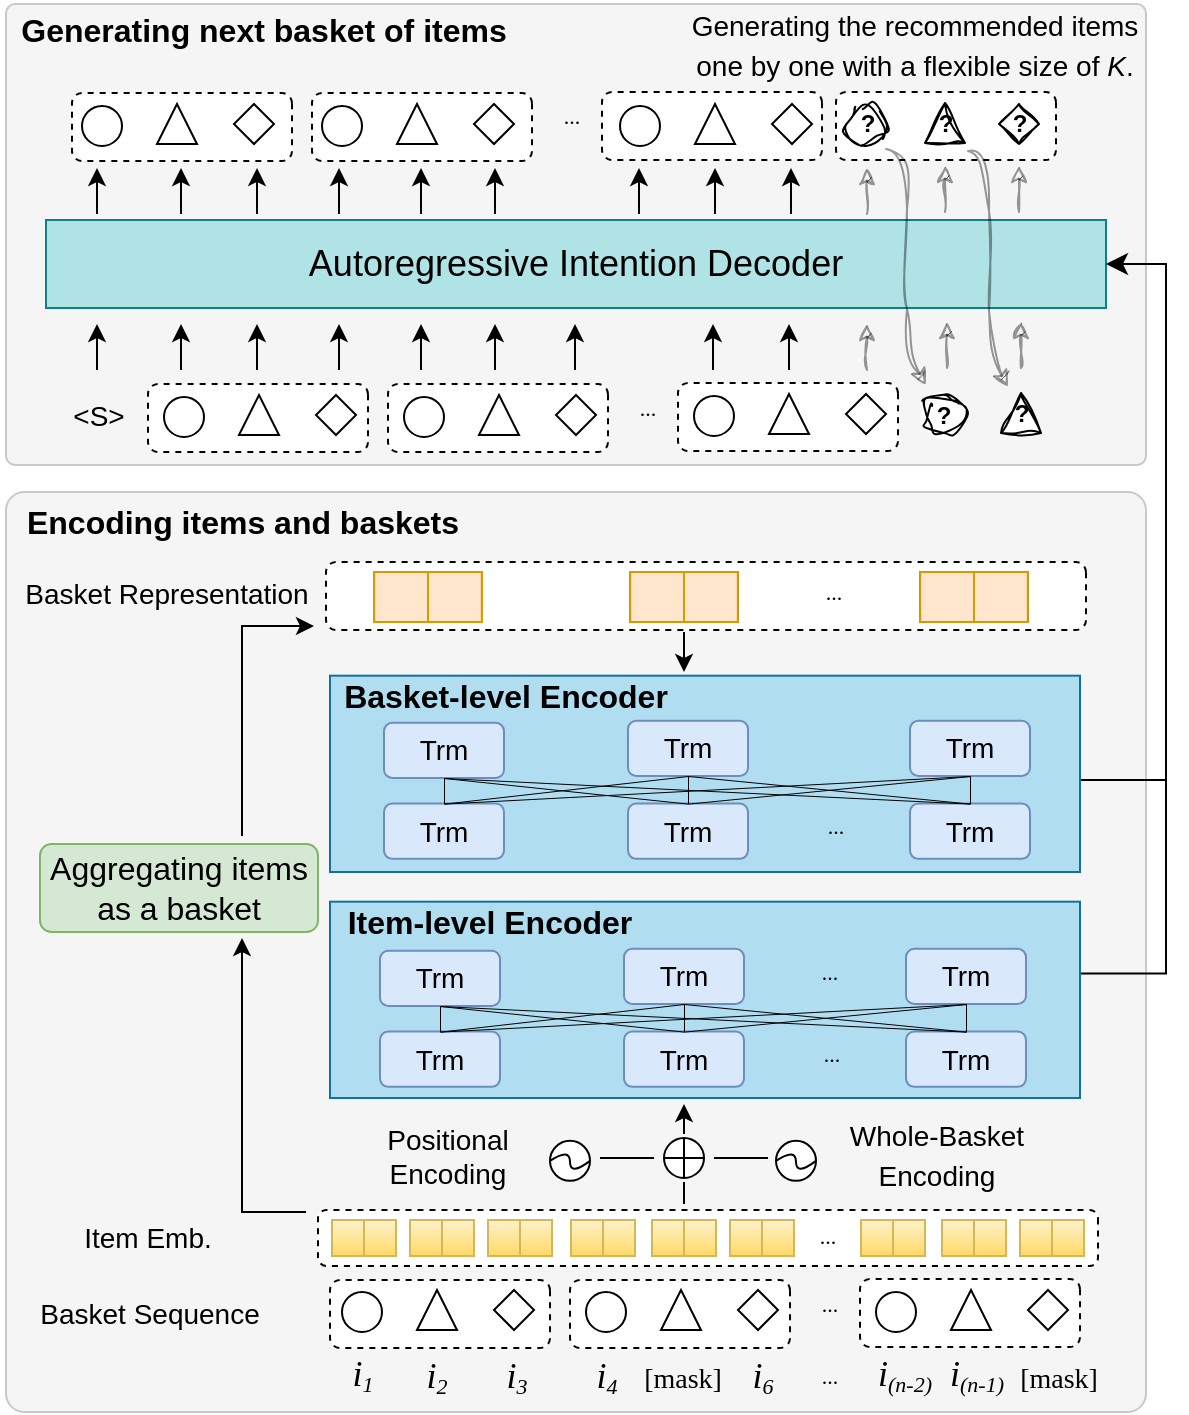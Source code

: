 <mxfile version="20.8.20" type="github">
  <diagram name="第 1 页" id="VrmpzFLzlZWFYZ5VRnFq">
    <mxGraphModel dx="1050" dy="493" grid="1" gridSize="10" guides="1" tooltips="1" connect="1" arrows="1" fold="1" page="1" pageScale="1" pageWidth="600" pageHeight="710" math="0" shadow="0">
      <root>
        <mxCell id="0" />
        <mxCell id="1" parent="0" />
        <mxCell id="yUtGvciRr7npvoToLHe6-17" value="" style="rounded=1;whiteSpace=wrap;html=1;fontFamily=Comic Sans MS;fontSize=12;arcSize=2;fillColor=#f5f5f5;strokeColor=#C9C9C9;fontColor=#333333;" vertex="1" parent="1">
          <mxGeometry x="10" y="5" width="570" height="230.5" as="geometry" />
        </mxCell>
        <mxCell id="IBrZbxC6G9MoHd_QeGUf-2" value="" style="rounded=1;whiteSpace=wrap;html=1;fontFamily=Comic Sans MS;fontSize=12;arcSize=2;fillColor=#f5f5f5;strokeColor=#C9C9C9;fontColor=#333333;" parent="1" vertex="1">
          <mxGeometry x="10" y="249" width="570" height="460" as="geometry" />
        </mxCell>
        <mxCell id="IBrZbxC6G9MoHd_QeGUf-232" value="" style="rounded=1;whiteSpace=wrap;html=1;dashed=1;direction=south;container=0;" parent="1" vertex="1">
          <mxGeometry x="166" y="608" width="390" height="28" as="geometry" />
        </mxCell>
        <mxCell id="IBrZbxC6G9MoHd_QeGUf-3" value="" style="rounded=1;whiteSpace=wrap;html=1;dashed=1;direction=south;container=0;" parent="1" vertex="1">
          <mxGeometry x="425" y="49" width="110" height="34" as="geometry" />
        </mxCell>
        <mxCell id="IBrZbxC6G9MoHd_QeGUf-4" value="&lt;font style=&quot;font-size: 16px;&quot;&gt;Aggregating items &lt;br&gt;as a basket&lt;/font&gt;" style="rounded=1;whiteSpace=wrap;html=1;fontSize=14;fillColor=#d5e8d4;strokeColor=#82b366;arcSize=13;" parent="1" vertex="1">
          <mxGeometry x="27" y="425" width="139" height="44" as="geometry" />
        </mxCell>
        <mxCell id="IBrZbxC6G9MoHd_QeGUf-9" value="" style="rounded=1;whiteSpace=wrap;html=1;dashed=1;direction=south;container=0;" parent="1" vertex="1">
          <mxGeometry x="172" y="643" width="110" height="34" as="geometry" />
        </mxCell>
        <mxCell id="IBrZbxC6G9MoHd_QeGUf-13" value="&lt;p style=&quot;line-height: 0%;&quot;&gt;&lt;font face=&quot;Comic Sans MS&quot;&gt;&lt;span style=&quot;font-size: 11px;&quot;&gt;...&lt;/span&gt;&lt;/font&gt;&lt;/p&gt;" style="text;strokeColor=none;align=center;fillColor=none;html=1;verticalAlign=middle;whiteSpace=wrap;rounded=0;dashed=1;" parent="1" vertex="1">
          <mxGeometry x="407" y="638.5" width="30" height="30" as="geometry" />
        </mxCell>
        <mxCell id="IBrZbxC6G9MoHd_QeGUf-31" value="" style="group;fillColor=#d5e8d4;strokeColor=#82b366;" parent="1" vertex="1" connectable="0">
          <mxGeometry x="212" y="613" width="32" height="18" as="geometry" />
        </mxCell>
        <mxCell id="IBrZbxC6G9MoHd_QeGUf-32" value="" style="rounded=0;whiteSpace=wrap;html=1;fontFamily=Comic Sans MS;fontSize=11;fillColor=#fff2cc;strokeColor=#d6b656;gradientColor=#ffd966;" parent="IBrZbxC6G9MoHd_QeGUf-31" vertex="1">
          <mxGeometry width="32" height="18" as="geometry" />
        </mxCell>
        <mxCell id="IBrZbxC6G9MoHd_QeGUf-33" value="" style="endArrow=none;html=1;rounded=0;fontFamily=Comic Sans MS;fontSize=11;entryX=0.5;entryY=0;entryDx=0;entryDy=0;exitX=0.5;exitY=1;exitDx=0;exitDy=0;fillColor=#fff2cc;strokeColor=#d6b656;gradientColor=#ffd966;" parent="IBrZbxC6G9MoHd_QeGUf-31" source="IBrZbxC6G9MoHd_QeGUf-32" target="IBrZbxC6G9MoHd_QeGUf-32" edge="1">
          <mxGeometry width="50" height="50" relative="1" as="geometry">
            <mxPoint x="-40" y="81" as="sourcePoint" />
            <mxPoint y="36" as="targetPoint" />
          </mxGeometry>
        </mxCell>
        <mxCell id="IBrZbxC6G9MoHd_QeGUf-34" value="" style="group;fillColor=#d5e8d4;strokeColor=#82b366;" parent="1" vertex="1" connectable="0">
          <mxGeometry x="251" y="613" width="32" height="18" as="geometry" />
        </mxCell>
        <mxCell id="IBrZbxC6G9MoHd_QeGUf-35" value="" style="rounded=0;whiteSpace=wrap;html=1;fontFamily=Comic Sans MS;fontSize=11;fillColor=#fff2cc;strokeColor=#d6b656;gradientColor=#ffd966;" parent="IBrZbxC6G9MoHd_QeGUf-34" vertex="1">
          <mxGeometry width="32" height="18" as="geometry" />
        </mxCell>
        <mxCell id="IBrZbxC6G9MoHd_QeGUf-36" value="" style="endArrow=none;html=1;rounded=0;fontFamily=Comic Sans MS;fontSize=11;entryX=0.5;entryY=0;entryDx=0;entryDy=0;exitX=0.5;exitY=1;exitDx=0;exitDy=0;fillColor=#fff2cc;strokeColor=#d6b656;gradientColor=#ffd966;" parent="IBrZbxC6G9MoHd_QeGUf-34" source="IBrZbxC6G9MoHd_QeGUf-35" target="IBrZbxC6G9MoHd_QeGUf-35" edge="1">
          <mxGeometry width="50" height="50" relative="1" as="geometry">
            <mxPoint x="-40" y="81" as="sourcePoint" />
            <mxPoint y="36" as="targetPoint" />
          </mxGeometry>
        </mxCell>
        <mxCell id="IBrZbxC6G9MoHd_QeGUf-40" value="" style="group;fillColor=#d5e8d4;strokeColor=#82b366;" parent="1" vertex="1" connectable="0">
          <mxGeometry x="292.5" y="613" width="32" height="18" as="geometry" />
        </mxCell>
        <mxCell id="IBrZbxC6G9MoHd_QeGUf-41" value="" style="rounded=0;whiteSpace=wrap;html=1;fontFamily=Comic Sans MS;fontSize=11;fillColor=#fff2cc;strokeColor=#d6b656;gradientColor=#ffd966;" parent="IBrZbxC6G9MoHd_QeGUf-40" vertex="1">
          <mxGeometry width="32" height="18" as="geometry" />
        </mxCell>
        <mxCell id="IBrZbxC6G9MoHd_QeGUf-42" value="" style="endArrow=none;html=1;rounded=0;fontFamily=Comic Sans MS;fontSize=11;entryX=0.5;entryY=0;entryDx=0;entryDy=0;exitX=0.5;exitY=1;exitDx=0;exitDy=0;fillColor=#fff2cc;strokeColor=#d6b656;gradientColor=#ffd966;" parent="IBrZbxC6G9MoHd_QeGUf-40" source="IBrZbxC6G9MoHd_QeGUf-41" target="IBrZbxC6G9MoHd_QeGUf-41" edge="1">
          <mxGeometry width="50" height="50" relative="1" as="geometry">
            <mxPoint x="-40" y="81" as="sourcePoint" />
            <mxPoint y="36" as="targetPoint" />
          </mxGeometry>
        </mxCell>
        <mxCell id="IBrZbxC6G9MoHd_QeGUf-43" value="" style="group;fillColor=#d5e8d4;strokeColor=#82b366;" parent="1" vertex="1" connectable="0">
          <mxGeometry x="333" y="613" width="32" height="18" as="geometry" />
        </mxCell>
        <mxCell id="IBrZbxC6G9MoHd_QeGUf-44" value="" style="rounded=0;whiteSpace=wrap;html=1;fontFamily=Comic Sans MS;fontSize=11;fillColor=#fff2cc;strokeColor=#d6b656;gradientColor=#ffd966;" parent="IBrZbxC6G9MoHd_QeGUf-43" vertex="1">
          <mxGeometry width="32" height="18" as="geometry" />
        </mxCell>
        <mxCell id="IBrZbxC6G9MoHd_QeGUf-45" value="" style="endArrow=none;html=1;rounded=0;fontFamily=Comic Sans MS;fontSize=11;entryX=0.5;entryY=0;entryDx=0;entryDy=0;exitX=0.5;exitY=1;exitDx=0;exitDy=0;fillColor=#fff2cc;strokeColor=#d6b656;gradientColor=#ffd966;" parent="IBrZbxC6G9MoHd_QeGUf-43" source="IBrZbxC6G9MoHd_QeGUf-44" target="IBrZbxC6G9MoHd_QeGUf-44" edge="1">
          <mxGeometry width="50" height="50" relative="1" as="geometry">
            <mxPoint x="-40" y="81" as="sourcePoint" />
            <mxPoint y="36" as="targetPoint" />
          </mxGeometry>
        </mxCell>
        <mxCell id="IBrZbxC6G9MoHd_QeGUf-46" value="" style="group;fillColor=#d5e8d4;strokeColor=#82b366;" parent="1" vertex="1" connectable="0">
          <mxGeometry x="372" y="613" width="32" height="18" as="geometry" />
        </mxCell>
        <mxCell id="IBrZbxC6G9MoHd_QeGUf-47" value="" style="rounded=0;whiteSpace=wrap;html=1;fontFamily=Comic Sans MS;fontSize=11;fillColor=#fff2cc;strokeColor=#d6b656;gradientColor=#ffd966;" parent="IBrZbxC6G9MoHd_QeGUf-46" vertex="1">
          <mxGeometry width="32" height="18" as="geometry" />
        </mxCell>
        <mxCell id="IBrZbxC6G9MoHd_QeGUf-48" value="" style="endArrow=none;html=1;rounded=0;fontFamily=Comic Sans MS;fontSize=11;entryX=0.5;entryY=0;entryDx=0;entryDy=0;exitX=0.5;exitY=1;exitDx=0;exitDy=0;fillColor=#fff2cc;strokeColor=#d6b656;gradientColor=#ffd966;" parent="IBrZbxC6G9MoHd_QeGUf-46" source="IBrZbxC6G9MoHd_QeGUf-47" target="IBrZbxC6G9MoHd_QeGUf-47" edge="1">
          <mxGeometry width="50" height="50" relative="1" as="geometry">
            <mxPoint x="-40" y="81" as="sourcePoint" />
            <mxPoint y="36" as="targetPoint" />
          </mxGeometry>
        </mxCell>
        <mxCell id="IBrZbxC6G9MoHd_QeGUf-49" value="&lt;p style=&quot;line-height: 0%;&quot;&gt;&lt;font face=&quot;Comic Sans MS&quot;&gt;&lt;span style=&quot;font-size: 11px;&quot;&gt;...&lt;/span&gt;&lt;/font&gt;&lt;/p&gt;" style="text;strokeColor=none;align=center;fillColor=none;html=1;verticalAlign=middle;whiteSpace=wrap;rounded=0;dashed=1;" parent="1" vertex="1">
          <mxGeometry x="406" y="605" width="30" height="30" as="geometry" />
        </mxCell>
        <mxCell id="IBrZbxC6G9MoHd_QeGUf-53" value="" style="group;fillColor=#d5e8d4;strokeColor=#82b366;" parent="1" vertex="1" connectable="0">
          <mxGeometry x="437.5" y="613" width="32" height="18" as="geometry" />
        </mxCell>
        <mxCell id="IBrZbxC6G9MoHd_QeGUf-54" value="" style="rounded=0;whiteSpace=wrap;html=1;fontFamily=Comic Sans MS;fontSize=11;fillColor=#fff2cc;strokeColor=#d6b656;gradientColor=#ffd966;" parent="IBrZbxC6G9MoHd_QeGUf-53" vertex="1">
          <mxGeometry width="32" height="18" as="geometry" />
        </mxCell>
        <mxCell id="IBrZbxC6G9MoHd_QeGUf-55" value="" style="endArrow=none;html=1;rounded=0;fontFamily=Comic Sans MS;fontSize=11;entryX=0.5;entryY=0;entryDx=0;entryDy=0;exitX=0.5;exitY=1;exitDx=0;exitDy=0;fillColor=#fff2cc;strokeColor=#d6b656;gradientColor=#ffd966;" parent="IBrZbxC6G9MoHd_QeGUf-53" source="IBrZbxC6G9MoHd_QeGUf-54" target="IBrZbxC6G9MoHd_QeGUf-54" edge="1">
          <mxGeometry width="50" height="50" relative="1" as="geometry">
            <mxPoint x="-40" y="81" as="sourcePoint" />
            <mxPoint y="36" as="targetPoint" />
          </mxGeometry>
        </mxCell>
        <mxCell id="IBrZbxC6G9MoHd_QeGUf-56" value="" style="group;fillColor=#d5e8d4;strokeColor=#82b366;" parent="1" vertex="1" connectable="0">
          <mxGeometry x="478" y="613" width="32" height="18" as="geometry" />
        </mxCell>
        <mxCell id="IBrZbxC6G9MoHd_QeGUf-57" value="" style="rounded=0;whiteSpace=wrap;html=1;fontFamily=Comic Sans MS;fontSize=11;fillColor=#fff2cc;strokeColor=#d6b656;gradientColor=#ffd966;" parent="IBrZbxC6G9MoHd_QeGUf-56" vertex="1">
          <mxGeometry width="32" height="18" as="geometry" />
        </mxCell>
        <mxCell id="IBrZbxC6G9MoHd_QeGUf-58" value="" style="endArrow=none;html=1;rounded=0;fontFamily=Comic Sans MS;fontSize=11;entryX=0.5;entryY=0;entryDx=0;entryDy=0;exitX=0.5;exitY=1;exitDx=0;exitDy=0;fillColor=#fff2cc;strokeColor=#d6b656;gradientColor=#ffd966;" parent="IBrZbxC6G9MoHd_QeGUf-56" source="IBrZbxC6G9MoHd_QeGUf-57" target="IBrZbxC6G9MoHd_QeGUf-57" edge="1">
          <mxGeometry width="50" height="50" relative="1" as="geometry">
            <mxPoint x="-40" y="81" as="sourcePoint" />
            <mxPoint y="36" as="targetPoint" />
          </mxGeometry>
        </mxCell>
        <mxCell id="IBrZbxC6G9MoHd_QeGUf-59" value="" style="group;fillColor=#d5e8d4;strokeColor=#82b366;" parent="1" vertex="1" connectable="0">
          <mxGeometry x="517" y="613" width="32" height="18" as="geometry" />
        </mxCell>
        <mxCell id="IBrZbxC6G9MoHd_QeGUf-60" value="" style="rounded=0;whiteSpace=wrap;html=1;fontFamily=Comic Sans MS;fontSize=11;fillColor=#fff2cc;strokeColor=#d6b656;gradientColor=#ffd966;" parent="IBrZbxC6G9MoHd_QeGUf-59" vertex="1">
          <mxGeometry width="32" height="18" as="geometry" />
        </mxCell>
        <mxCell id="IBrZbxC6G9MoHd_QeGUf-61" value="" style="endArrow=none;html=1;rounded=0;fontFamily=Comic Sans MS;fontSize=11;entryX=0.5;entryY=0;entryDx=0;entryDy=0;exitX=0.5;exitY=1;exitDx=0;exitDy=0;fillColor=#fff2cc;strokeColor=#d6b656;gradientColor=#ffd966;" parent="IBrZbxC6G9MoHd_QeGUf-59" source="IBrZbxC6G9MoHd_QeGUf-60" target="IBrZbxC6G9MoHd_QeGUf-60" edge="1">
          <mxGeometry width="50" height="50" relative="1" as="geometry">
            <mxPoint x="-40" y="81" as="sourcePoint" />
            <mxPoint y="36" as="targetPoint" />
          </mxGeometry>
        </mxCell>
        <mxCell id="IBrZbxC6G9MoHd_QeGUf-78" value="" style="rounded=1;whiteSpace=wrap;html=1;dashed=1;direction=south;container=0;" parent="1" vertex="1">
          <mxGeometry x="292" y="643" width="110" height="34" as="geometry" />
        </mxCell>
        <mxCell id="IBrZbxC6G9MoHd_QeGUf-82" value="" style="rounded=1;whiteSpace=wrap;html=1;dashed=1;direction=south;container=0;" parent="1" vertex="1">
          <mxGeometry x="437" y="642.5" width="110" height="34" as="geometry" />
        </mxCell>
        <mxCell id="IBrZbxC6G9MoHd_QeGUf-83" value="" style="ellipse;whiteSpace=wrap;html=1;aspect=fixed;container=0;" parent="1" vertex="1">
          <mxGeometry x="445" y="649" width="20" height="20" as="geometry" />
        </mxCell>
        <mxCell id="IBrZbxC6G9MoHd_QeGUf-84" value="" style="triangle;whiteSpace=wrap;html=1;fontFamily=Comic Sans MS;fontSize=14;direction=north;container=0;" parent="1" vertex="1">
          <mxGeometry x="482.5" y="648" width="20" height="20" as="geometry" />
        </mxCell>
        <mxCell id="IBrZbxC6G9MoHd_QeGUf-85" value="" style="rhombus;whiteSpace=wrap;html=1;fontFamily=Comic Sans MS;fontSize=14;container=0;" parent="1" vertex="1">
          <mxGeometry x="521" y="648" width="20" height="20" as="geometry" />
        </mxCell>
        <mxCell id="IBrZbxC6G9MoHd_QeGUf-88" value="" style="endArrow=classic;html=1;rounded=0;fontFamily=Comic Sans MS;fontSize=11;" parent="1" edge="1">
          <mxGeometry width="50" height="50" relative="1" as="geometry">
            <mxPoint x="349" y="319" as="sourcePoint" />
            <mxPoint x="349" y="339" as="targetPoint" />
            <Array as="points" />
          </mxGeometry>
        </mxCell>
        <mxCell id="IBrZbxC6G9MoHd_QeGUf-91" value="" style="endArrow=classic;html=1;rounded=0;fontFamily=Comic Sans MS;fontSize=11;" parent="1" edge="1">
          <mxGeometry width="50" height="50" relative="1" as="geometry">
            <mxPoint x="349" y="570" as="sourcePoint" />
            <mxPoint x="349" y="555" as="targetPoint" />
            <Array as="points" />
          </mxGeometry>
        </mxCell>
        <mxCell id="IBrZbxC6G9MoHd_QeGUf-108" value="&lt;font style=&quot;font-size: 18px;&quot;&gt;Autoregressive Intention Decoder&lt;/font&gt;" style="rounded=0;whiteSpace=wrap;html=1;fillColor=#b0e3e6;strokeColor=#0e8088;" parent="1" vertex="1">
          <mxGeometry x="30" y="113" width="530" height="44" as="geometry" />
        </mxCell>
        <mxCell id="IBrZbxC6G9MoHd_QeGUf-109" value="" style="rounded=1;whiteSpace=wrap;html=1;dashed=1;direction=south;container=0;" parent="1" vertex="1">
          <mxGeometry x="81" y="195" width="110" height="34" as="geometry" />
        </mxCell>
        <mxCell id="IBrZbxC6G9MoHd_QeGUf-110" value="" style="ellipse;whiteSpace=wrap;html=1;aspect=fixed;container=0;" parent="1" vertex="1">
          <mxGeometry x="89" y="201.5" width="20" height="20" as="geometry" />
        </mxCell>
        <mxCell id="IBrZbxC6G9MoHd_QeGUf-111" value="" style="triangle;whiteSpace=wrap;html=1;fontFamily=Comic Sans MS;fontSize=14;direction=north;container=0;" parent="1" vertex="1">
          <mxGeometry x="126.5" y="200.5" width="20" height="20" as="geometry" />
        </mxCell>
        <mxCell id="IBrZbxC6G9MoHd_QeGUf-112" value="" style="rhombus;whiteSpace=wrap;html=1;fontFamily=Comic Sans MS;fontSize=14;container=0;" parent="1" vertex="1">
          <mxGeometry x="165" y="200.5" width="20" height="20" as="geometry" />
        </mxCell>
        <mxCell id="IBrZbxC6G9MoHd_QeGUf-113" value="&lt;p style=&quot;line-height: 0%;&quot;&gt;&lt;font face=&quot;Comic Sans MS&quot;&gt;&lt;span style=&quot;font-size: 11px;&quot;&gt;...&lt;/span&gt;&lt;/font&gt;&lt;/p&gt;" style="text;strokeColor=none;align=center;fillColor=none;html=1;verticalAlign=middle;whiteSpace=wrap;rounded=0;dashed=1;" parent="1" vertex="1">
          <mxGeometry x="316" y="190.5" width="30" height="30" as="geometry" />
        </mxCell>
        <mxCell id="IBrZbxC6G9MoHd_QeGUf-114" value="" style="rounded=1;whiteSpace=wrap;html=1;dashed=1;direction=south;container=0;" parent="1" vertex="1">
          <mxGeometry x="201" y="195" width="110" height="34" as="geometry" />
        </mxCell>
        <mxCell id="IBrZbxC6G9MoHd_QeGUf-115" value="" style="ellipse;whiteSpace=wrap;html=1;aspect=fixed;container=0;" parent="1" vertex="1">
          <mxGeometry x="209" y="201.5" width="20" height="20" as="geometry" />
        </mxCell>
        <mxCell id="IBrZbxC6G9MoHd_QeGUf-116" value="" style="triangle;whiteSpace=wrap;html=1;fontFamily=Comic Sans MS;fontSize=14;direction=north;container=0;" parent="1" vertex="1">
          <mxGeometry x="246.5" y="200.5" width="20" height="20" as="geometry" />
        </mxCell>
        <mxCell id="IBrZbxC6G9MoHd_QeGUf-117" value="" style="rhombus;whiteSpace=wrap;html=1;fontFamily=Comic Sans MS;fontSize=14;container=0;" parent="1" vertex="1">
          <mxGeometry x="285" y="200.5" width="20" height="20" as="geometry" />
        </mxCell>
        <mxCell id="IBrZbxC6G9MoHd_QeGUf-118" value="" style="rounded=1;whiteSpace=wrap;html=1;dashed=1;direction=south;container=0;" parent="1" vertex="1">
          <mxGeometry x="346" y="194.5" width="110" height="34" as="geometry" />
        </mxCell>
        <mxCell id="IBrZbxC6G9MoHd_QeGUf-119" value="" style="ellipse;whiteSpace=wrap;html=1;aspect=fixed;container=0;" parent="1" vertex="1">
          <mxGeometry x="354" y="201" width="20" height="20" as="geometry" />
        </mxCell>
        <mxCell id="IBrZbxC6G9MoHd_QeGUf-120" value="" style="triangle;whiteSpace=wrap;html=1;fontFamily=Comic Sans MS;fontSize=14;direction=north;container=0;" parent="1" vertex="1">
          <mxGeometry x="391.5" y="200" width="20" height="20" as="geometry" />
        </mxCell>
        <mxCell id="IBrZbxC6G9MoHd_QeGUf-121" value="" style="rhombus;whiteSpace=wrap;html=1;fontFamily=Comic Sans MS;fontSize=14;container=0;" parent="1" vertex="1">
          <mxGeometry x="430" y="200" width="20" height="20" as="geometry" />
        </mxCell>
        <mxCell id="IBrZbxC6G9MoHd_QeGUf-122" value="&lt;font face=&quot;Helvetica&quot;&gt;&amp;lt;S&amp;gt;&lt;/font&gt;" style="text;strokeColor=none;align=center;fillColor=none;html=1;verticalAlign=middle;whiteSpace=wrap;rounded=0;fontSize=14;fontFamily=Lucida Console;" parent="1" vertex="1">
          <mxGeometry x="39" y="191" width="35" height="40" as="geometry" />
        </mxCell>
        <mxCell id="IBrZbxC6G9MoHd_QeGUf-123" value="" style="rounded=1;whiteSpace=wrap;html=1;dashed=1;direction=south;container=0;" parent="1" vertex="1">
          <mxGeometry x="43" y="49.5" width="110" height="34" as="geometry" />
        </mxCell>
        <mxCell id="IBrZbxC6G9MoHd_QeGUf-127" value="&lt;p style=&quot;line-height: 0%;&quot;&gt;&lt;font face=&quot;Comic Sans MS&quot;&gt;&lt;span style=&quot;font-size: 11px;&quot;&gt;...&lt;/span&gt;&lt;/font&gt;&lt;/p&gt;" style="text;strokeColor=none;align=center;fillColor=none;html=1;verticalAlign=middle;whiteSpace=wrap;rounded=0;dashed=1;" parent="1" vertex="1">
          <mxGeometry x="278" y="45" width="30" height="30" as="geometry" />
        </mxCell>
        <mxCell id="IBrZbxC6G9MoHd_QeGUf-128" value="" style="rounded=1;whiteSpace=wrap;html=1;dashed=1;direction=south;container=0;" parent="1" vertex="1">
          <mxGeometry x="163" y="49.5" width="110" height="34" as="geometry" />
        </mxCell>
        <mxCell id="IBrZbxC6G9MoHd_QeGUf-132" value="" style="rounded=1;whiteSpace=wrap;html=1;dashed=1;direction=south;container=0;" parent="1" vertex="1">
          <mxGeometry x="308" y="49" width="110" height="34" as="geometry" />
        </mxCell>
        <mxCell id="IBrZbxC6G9MoHd_QeGUf-136" value="" style="endArrow=classic;html=1;rounded=0;fontFamily=Comic Sans MS;fontSize=11;" parent="1" edge="1">
          <mxGeometry width="50" height="50" relative="1" as="geometry">
            <mxPoint x="55.5" y="188" as="sourcePoint" />
            <mxPoint x="55.5" y="165" as="targetPoint" />
            <Array as="points" />
          </mxGeometry>
        </mxCell>
        <mxCell id="IBrZbxC6G9MoHd_QeGUf-137" value="" style="endArrow=classic;html=1;rounded=0;fontFamily=Comic Sans MS;fontSize=11;" parent="1" edge="1">
          <mxGeometry width="50" height="50" relative="1" as="geometry">
            <mxPoint x="97.5" y="188" as="sourcePoint" />
            <mxPoint x="97.5" y="165" as="targetPoint" />
            <Array as="points" />
          </mxGeometry>
        </mxCell>
        <mxCell id="IBrZbxC6G9MoHd_QeGUf-138" value="" style="endArrow=classic;html=1;rounded=0;fontFamily=Comic Sans MS;fontSize=11;" parent="1" edge="1">
          <mxGeometry width="50" height="50" relative="1" as="geometry">
            <mxPoint x="135.5" y="188" as="sourcePoint" />
            <mxPoint x="135.5" y="165" as="targetPoint" />
            <Array as="points" />
          </mxGeometry>
        </mxCell>
        <mxCell id="IBrZbxC6G9MoHd_QeGUf-139" value="" style="endArrow=classic;html=1;rounded=0;fontFamily=Comic Sans MS;fontSize=11;" parent="1" edge="1">
          <mxGeometry width="50" height="50" relative="1" as="geometry">
            <mxPoint x="176.5" y="188" as="sourcePoint" />
            <mxPoint x="176.5" y="165" as="targetPoint" />
            <Array as="points" />
          </mxGeometry>
        </mxCell>
        <mxCell id="IBrZbxC6G9MoHd_QeGUf-140" value="" style="endArrow=classic;html=1;rounded=0;fontFamily=Comic Sans MS;fontSize=11;" parent="1" edge="1">
          <mxGeometry width="50" height="50" relative="1" as="geometry">
            <mxPoint x="217.5" y="188" as="sourcePoint" />
            <mxPoint x="217.5" y="165" as="targetPoint" />
            <Array as="points" />
          </mxGeometry>
        </mxCell>
        <mxCell id="IBrZbxC6G9MoHd_QeGUf-141" value="" style="endArrow=classic;html=1;rounded=0;fontFamily=Comic Sans MS;fontSize=11;" parent="1" edge="1">
          <mxGeometry width="50" height="50" relative="1" as="geometry">
            <mxPoint x="254.5" y="188" as="sourcePoint" />
            <mxPoint x="254.5" y="165" as="targetPoint" />
            <Array as="points" />
          </mxGeometry>
        </mxCell>
        <mxCell id="IBrZbxC6G9MoHd_QeGUf-142" value="" style="endArrow=classic;html=1;rounded=0;fontFamily=Comic Sans MS;fontSize=11;" parent="1" edge="1">
          <mxGeometry width="50" height="50" relative="1" as="geometry">
            <mxPoint x="294.5" y="188" as="sourcePoint" />
            <mxPoint x="294.5" y="165" as="targetPoint" />
            <Array as="points" />
          </mxGeometry>
        </mxCell>
        <mxCell id="IBrZbxC6G9MoHd_QeGUf-143" value="" style="endArrow=classic;html=1;rounded=0;fontFamily=Comic Sans MS;fontSize=11;" parent="1" edge="1">
          <mxGeometry width="50" height="50" relative="1" as="geometry">
            <mxPoint x="363.5" y="188" as="sourcePoint" />
            <mxPoint x="363.5" y="165" as="targetPoint" />
            <Array as="points" />
          </mxGeometry>
        </mxCell>
        <mxCell id="IBrZbxC6G9MoHd_QeGUf-144" value="" style="endArrow=classic;html=1;rounded=0;fontFamily=Comic Sans MS;fontSize=11;" parent="1" edge="1">
          <mxGeometry width="50" height="50" relative="1" as="geometry">
            <mxPoint x="401.5" y="188" as="sourcePoint" />
            <mxPoint x="401.5" y="165" as="targetPoint" />
            <Array as="points" />
          </mxGeometry>
        </mxCell>
        <mxCell id="IBrZbxC6G9MoHd_QeGUf-145" value="" style="edgeStyle=elbowEdgeStyle;elbow=horizontal;endArrow=classic;html=1;curved=0;rounded=0;endSize=8;startSize=8;fontFamily=Lucida Console;fontSize=12;entryX=1;entryY=0.5;entryDx=0;entryDy=0;exitX=0.987;exitY=0.366;exitDx=0;exitDy=0;exitPerimeter=0;" parent="1" source="IBrZbxC6G9MoHd_QeGUf-286" target="IBrZbxC6G9MoHd_QeGUf-108" edge="1">
          <mxGeometry width="50" height="50" relative="1" as="geometry">
            <mxPoint x="550" y="489" as="sourcePoint" />
            <mxPoint x="547" y="160" as="targetPoint" />
            <Array as="points">
              <mxPoint x="590" y="297" />
            </Array>
          </mxGeometry>
        </mxCell>
        <mxCell id="IBrZbxC6G9MoHd_QeGUf-146" value="" style="endArrow=classic;html=1;rounded=0;fontFamily=Comic Sans MS;fontSize=11;" parent="1" edge="1">
          <mxGeometry width="50" height="50" relative="1" as="geometry">
            <mxPoint x="55.5" y="110" as="sourcePoint" />
            <mxPoint x="55.5" y="87" as="targetPoint" />
            <Array as="points" />
          </mxGeometry>
        </mxCell>
        <mxCell id="IBrZbxC6G9MoHd_QeGUf-147" value="" style="endArrow=classic;html=1;rounded=0;fontFamily=Comic Sans MS;fontSize=11;" parent="1" edge="1">
          <mxGeometry width="50" height="50" relative="1" as="geometry">
            <mxPoint x="97.5" y="110" as="sourcePoint" />
            <mxPoint x="97.5" y="87" as="targetPoint" />
            <Array as="points" />
          </mxGeometry>
        </mxCell>
        <mxCell id="IBrZbxC6G9MoHd_QeGUf-148" value="" style="endArrow=classic;html=1;rounded=0;fontFamily=Comic Sans MS;fontSize=11;" parent="1" edge="1">
          <mxGeometry width="50" height="50" relative="1" as="geometry">
            <mxPoint x="135.5" y="110" as="sourcePoint" />
            <mxPoint x="135.5" y="87" as="targetPoint" />
            <Array as="points" />
          </mxGeometry>
        </mxCell>
        <mxCell id="IBrZbxC6G9MoHd_QeGUf-149" value="" style="endArrow=classic;html=1;rounded=0;fontFamily=Comic Sans MS;fontSize=11;" parent="1" edge="1">
          <mxGeometry width="50" height="50" relative="1" as="geometry">
            <mxPoint x="176.5" y="110" as="sourcePoint" />
            <mxPoint x="176.5" y="87" as="targetPoint" />
            <Array as="points" />
          </mxGeometry>
        </mxCell>
        <mxCell id="IBrZbxC6G9MoHd_QeGUf-150" value="" style="endArrow=classic;html=1;rounded=0;fontFamily=Comic Sans MS;fontSize=11;" parent="1" edge="1">
          <mxGeometry width="50" height="50" relative="1" as="geometry">
            <mxPoint x="217.5" y="110" as="sourcePoint" />
            <mxPoint x="217.5" y="87" as="targetPoint" />
            <Array as="points" />
          </mxGeometry>
        </mxCell>
        <mxCell id="IBrZbxC6G9MoHd_QeGUf-151" value="" style="endArrow=classic;html=1;rounded=0;fontFamily=Comic Sans MS;fontSize=11;" parent="1" edge="1">
          <mxGeometry width="50" height="50" relative="1" as="geometry">
            <mxPoint x="254.5" y="110" as="sourcePoint" />
            <mxPoint x="254.5" y="87" as="targetPoint" />
            <Array as="points" />
          </mxGeometry>
        </mxCell>
        <mxCell id="IBrZbxC6G9MoHd_QeGUf-152" value="" style="endArrow=classic;html=1;rounded=0;fontFamily=Comic Sans MS;fontSize=11;" parent="1" edge="1">
          <mxGeometry width="50" height="50" relative="1" as="geometry">
            <mxPoint x="326.5" y="110" as="sourcePoint" />
            <mxPoint x="326.5" y="87" as="targetPoint" />
            <Array as="points" />
          </mxGeometry>
        </mxCell>
        <mxCell id="IBrZbxC6G9MoHd_QeGUf-153" value="" style="endArrow=classic;html=1;rounded=0;fontFamily=Comic Sans MS;fontSize=11;" parent="1" edge="1">
          <mxGeometry width="50" height="50" relative="1" as="geometry">
            <mxPoint x="364.5" y="110" as="sourcePoint" />
            <mxPoint x="364.5" y="87" as="targetPoint" />
            <Array as="points" />
          </mxGeometry>
        </mxCell>
        <mxCell id="IBrZbxC6G9MoHd_QeGUf-154" value="" style="endArrow=classic;html=1;rounded=0;fontFamily=Comic Sans MS;fontSize=11;" parent="1" edge="1">
          <mxGeometry width="50" height="50" relative="1" as="geometry">
            <mxPoint x="402.5" y="110" as="sourcePoint" />
            <mxPoint x="402.5" y="87" as="targetPoint" />
            <Array as="points" />
          </mxGeometry>
        </mxCell>
        <mxCell id="IBrZbxC6G9MoHd_QeGUf-155" value="" style="endArrow=classic;html=1;rounded=0;fontFamily=Comic Sans MS;fontSize=11;sketch=1;curveFitting=1;jiggle=2;opacity=40;" parent="1" edge="1">
          <mxGeometry width="50" height="50" relative="1" as="geometry">
            <mxPoint x="440.5" y="110" as="sourcePoint" />
            <mxPoint x="440.5" y="87" as="targetPoint" />
            <Array as="points" />
          </mxGeometry>
        </mxCell>
        <mxCell id="IBrZbxC6G9MoHd_QeGUf-156" value="&lt;b style=&quot;&quot;&gt;?&lt;/b&gt;" style="ellipse;whiteSpace=wrap;html=1;aspect=fixed;container=0;sketch=1;curveFitting=1;jiggle=2;" parent="1" vertex="1">
          <mxGeometry x="430.5" y="55" width="20" height="20" as="geometry" />
        </mxCell>
        <mxCell id="IBrZbxC6G9MoHd_QeGUf-157" value="&lt;font face=&quot;Helvetica&quot; style=&quot;font-size: 12px;&quot;&gt;&lt;b&gt;?&lt;/b&gt;&lt;/font&gt;" style="rhombus;whiteSpace=wrap;html=1;fontFamily=Comic Sans MS;fontSize=14;container=0;sketch=1;curveFitting=1;jiggle=2;" parent="1" vertex="1">
          <mxGeometry x="506.5" y="55" width="20" height="20" as="geometry" />
        </mxCell>
        <mxCell id="IBrZbxC6G9MoHd_QeGUf-158" value="&lt;b style=&quot;&quot;&gt;?&lt;/b&gt;" style="ellipse;whiteSpace=wrap;html=1;aspect=fixed;container=0;sketch=1;curveFitting=1;jiggle=2;" parent="1" vertex="1">
          <mxGeometry x="469" y="200.5" width="20" height="20" as="geometry" />
        </mxCell>
        <mxCell id="IBrZbxC6G9MoHd_QeGUf-159" value="&lt;font face=&quot;Helvetica&quot; style=&quot;font-size: 12px;&quot;&gt;&lt;b&gt;?&lt;/b&gt;&lt;/font&gt;" style="triangle;whiteSpace=wrap;html=1;fontFamily=Comic Sans MS;fontSize=14;direction=north;container=0;sketch=1;curveFitting=1;jiggle=2;" parent="1" vertex="1">
          <mxGeometry x="507.5" y="199.5" width="20" height="20" as="geometry" />
        </mxCell>
        <mxCell id="IBrZbxC6G9MoHd_QeGUf-160" value="&lt;font size=&quot;1&quot; face=&quot;Helvetica&quot; style=&quot;&quot;&gt;&lt;b style=&quot;font-size: 16px;&quot;&gt;Encoding items and baskets&lt;/b&gt;&lt;/font&gt;" style="text;strokeColor=none;align=center;fillColor=none;html=1;verticalAlign=middle;whiteSpace=wrap;rounded=0;fontSize=12;fontFamily=Comic Sans MS;" parent="1" vertex="1">
          <mxGeometry x="7" y="249" width="243" height="30" as="geometry" />
        </mxCell>
        <mxCell id="IBrZbxC6G9MoHd_QeGUf-162" value="&lt;font size=&quot;1&quot; face=&quot;Helvetica&quot; style=&quot;&quot;&gt;&lt;b style=&quot;font-size: 16px;&quot;&gt;Generating next basket of items&lt;/b&gt;&lt;/font&gt;" style="text;strokeColor=none;align=center;fillColor=none;html=1;verticalAlign=middle;whiteSpace=wrap;rounded=0;fontSize=12;fontFamily=Comic Sans MS;" parent="1" vertex="1">
          <mxGeometry x="11" y="3" width="256" height="30" as="geometry" />
        </mxCell>
        <mxCell id="IBrZbxC6G9MoHd_QeGUf-164" value="&lt;font face=&quot;Helvetica&quot; style=&quot;font-size: 12px;&quot;&gt;&lt;b&gt;?&lt;/b&gt;&lt;/font&gt;" style="triangle;whiteSpace=wrap;html=1;fontFamily=Comic Sans MS;fontSize=14;direction=north;container=0;sketch=1;curveFitting=1;jiggle=2;" parent="1" vertex="1">
          <mxGeometry x="469.5" y="54.5" width="20" height="20" as="geometry" />
        </mxCell>
        <mxCell id="IBrZbxC6G9MoHd_QeGUf-165" value="" style="endArrow=none;html=1;rounded=0;fontFamily=Helvetica;fontSize=18;exitX=1;exitY=0.5;exitDx=0;exitDy=0;" parent="1" edge="1">
          <mxGeometry width="50" height="50" relative="1" as="geometry">
            <mxPoint x="547" y="393" as="sourcePoint" />
            <mxPoint x="590" y="393" as="targetPoint" />
          </mxGeometry>
        </mxCell>
        <mxCell id="IBrZbxC6G9MoHd_QeGUf-166" value="" style="curved=1;endArrow=classic;html=1;rounded=0;fontFamily=Helvetica;shadow=0;opacity=40;sketch=1;curveFitting=1;jiggle=2;" parent="1" edge="1">
          <mxGeometry width="50" height="50" relative="1" as="geometry">
            <mxPoint x="450" y="77.5" as="sourcePoint" />
            <mxPoint x="470" y="195.5" as="targetPoint" />
            <Array as="points">
              <mxPoint x="460" y="77.5" />
              <mxPoint x="461" y="137.5" />
              <mxPoint x="460" y="177.5" />
            </Array>
          </mxGeometry>
        </mxCell>
        <mxCell id="IBrZbxC6G9MoHd_QeGUf-167" value="" style="curved=1;endArrow=classic;html=1;rounded=0;fontFamily=Helvetica;shadow=0;opacity=40;sketch=1;curveFitting=1;jiggle=2;" parent="1" edge="1">
          <mxGeometry width="50" height="50" relative="1" as="geometry">
            <mxPoint x="491" y="78.5" as="sourcePoint" />
            <mxPoint x="511" y="196.5" as="targetPoint" />
            <Array as="points">
              <mxPoint x="501" y="78.5" />
              <mxPoint x="502" y="138.5" />
              <mxPoint x="501" y="178.5" />
            </Array>
          </mxGeometry>
        </mxCell>
        <mxCell id="IBrZbxC6G9MoHd_QeGUf-168" value="" style="endArrow=classic;html=1;rounded=0;fontFamily=Comic Sans MS;fontSize=11;sketch=1;curveFitting=1;jiggle=2;opacity=40;" parent="1" edge="1">
          <mxGeometry width="50" height="50" relative="1" as="geometry">
            <mxPoint x="440.5" y="188" as="sourcePoint" />
            <mxPoint x="440.5" y="165" as="targetPoint" />
            <Array as="points" />
          </mxGeometry>
        </mxCell>
        <mxCell id="IBrZbxC6G9MoHd_QeGUf-169" value="" style="endArrow=classic;html=1;rounded=0;fontFamily=Comic Sans MS;fontSize=11;sketch=1;curveFitting=1;jiggle=2;opacity=40;" parent="1" edge="1">
          <mxGeometry width="50" height="50" relative="1" as="geometry">
            <mxPoint x="479.5" y="109" as="sourcePoint" />
            <mxPoint x="479.5" y="86" as="targetPoint" />
            <Array as="points" />
          </mxGeometry>
        </mxCell>
        <mxCell id="IBrZbxC6G9MoHd_QeGUf-170" value="" style="endArrow=classic;html=1;rounded=0;fontFamily=Comic Sans MS;fontSize=11;sketch=1;curveFitting=1;jiggle=2;opacity=40;" parent="1" edge="1">
          <mxGeometry width="50" height="50" relative="1" as="geometry">
            <mxPoint x="480.5" y="187" as="sourcePoint" />
            <mxPoint x="480.5" y="164" as="targetPoint" />
            <Array as="points" />
          </mxGeometry>
        </mxCell>
        <mxCell id="IBrZbxC6G9MoHd_QeGUf-171" value="" style="endArrow=classic;html=1;rounded=0;fontFamily=Comic Sans MS;fontSize=11;sketch=1;curveFitting=1;jiggle=2;opacity=40;" parent="1" edge="1">
          <mxGeometry width="50" height="50" relative="1" as="geometry">
            <mxPoint x="516.5" y="109" as="sourcePoint" />
            <mxPoint x="516.5" y="86" as="targetPoint" />
            <Array as="points" />
          </mxGeometry>
        </mxCell>
        <mxCell id="IBrZbxC6G9MoHd_QeGUf-172" value="" style="endArrow=classic;html=1;rounded=0;fontFamily=Comic Sans MS;fontSize=11;sketch=1;curveFitting=1;jiggle=2;opacity=40;" parent="1" edge="1">
          <mxGeometry width="50" height="50" relative="1" as="geometry">
            <mxPoint x="517.5" y="187" as="sourcePoint" />
            <mxPoint x="517.5" y="164" as="targetPoint" />
            <Array as="points" />
          </mxGeometry>
        </mxCell>
        <mxCell id="IBrZbxC6G9MoHd_QeGUf-242" value="" style="rounded=0;whiteSpace=wrap;html=1;fontFamily=Comic Sans MS;fontSize=11;fillColor=#fff2cc;strokeColor=#d6b656;gradientColor=#ffd966;" parent="1" vertex="1">
          <mxGeometry x="173" y="613" width="32" height="18" as="geometry" />
        </mxCell>
        <mxCell id="IBrZbxC6G9MoHd_QeGUf-243" value="" style="endArrow=none;html=1;rounded=0;fontFamily=Comic Sans MS;fontSize=11;entryX=0.5;entryY=0;entryDx=0;entryDy=0;exitX=0.5;exitY=1;exitDx=0;exitDy=0;fillColor=#fff2cc;strokeColor=#d6b656;gradientColor=#ffd966;" parent="1" source="IBrZbxC6G9MoHd_QeGUf-242" target="IBrZbxC6G9MoHd_QeGUf-242" edge="1">
          <mxGeometry width="50" height="50" relative="1" as="geometry">
            <mxPoint x="133" y="694" as="sourcePoint" />
            <mxPoint x="173" y="649" as="targetPoint" />
          </mxGeometry>
        </mxCell>
        <mxCell id="IBrZbxC6G9MoHd_QeGUf-245" value="" style="shape=orEllipse;perimeter=ellipsePerimeter;whiteSpace=wrap;html=1;backgroundOutline=1;" parent="1" vertex="1">
          <mxGeometry x="339" y="572" width="20" height="20" as="geometry" />
        </mxCell>
        <mxCell id="IBrZbxC6G9MoHd_QeGUf-246" value="" style="endArrow=none;html=1;rounded=0;" parent="1" edge="1">
          <mxGeometry width="50" height="50" relative="1" as="geometry">
            <mxPoint x="349" y="605" as="sourcePoint" />
            <mxPoint x="349" y="594" as="targetPoint" />
          </mxGeometry>
        </mxCell>
        <mxCell id="IBrZbxC6G9MoHd_QeGUf-248" value="" style="group" parent="1" vertex="1" connectable="0">
          <mxGeometry x="171" y="335" width="376" height="116" as="geometry" />
        </mxCell>
        <mxCell id="IBrZbxC6G9MoHd_QeGUf-249" value="" style="rounded=0;whiteSpace=wrap;html=1;fillColor=#b1ddf0;strokeColor=#10739e;" parent="IBrZbxC6G9MoHd_QeGUf-248" vertex="1">
          <mxGeometry x="1" y="5.84" width="375" height="98.16" as="geometry" />
        </mxCell>
        <mxCell id="IBrZbxC6G9MoHd_QeGUf-267" value="&lt;font style=&quot;font-size: 16px;&quot;&gt;&lt;b&gt;Basket-level Encoder&lt;/b&gt;&lt;/font&gt;" style="text;strokeColor=none;align=center;fillColor=none;html=1;verticalAlign=middle;whiteSpace=wrap;rounded=0;" parent="IBrZbxC6G9MoHd_QeGUf-248" vertex="1">
          <mxGeometry x="4" y="2" width="170" height="27.62" as="geometry" />
        </mxCell>
        <mxCell id="IBrZbxC6G9MoHd_QeGUf-285" value="" style="group" parent="1" vertex="1" connectable="0">
          <mxGeometry x="171" y="448" width="376" height="116" as="geometry" />
        </mxCell>
        <mxCell id="IBrZbxC6G9MoHd_QeGUf-286" value="" style="rounded=0;whiteSpace=wrap;html=1;fillColor=#b1ddf0;strokeColor=#10739e;" parent="IBrZbxC6G9MoHd_QeGUf-285" vertex="1">
          <mxGeometry x="1" y="5.84" width="375" height="98.16" as="geometry" />
        </mxCell>
        <mxCell id="IBrZbxC6G9MoHd_QeGUf-287" value="&lt;font style=&quot;font-size: 14px;&quot;&gt;Trm&lt;/font&gt;" style="rounded=1;whiteSpace=wrap;html=1;fillColor=#dae8fc;strokeColor=#6c8ebf;" parent="IBrZbxC6G9MoHd_QeGUf-285" vertex="1">
          <mxGeometry x="26" y="30.381" width="60" height="27.619" as="geometry" />
        </mxCell>
        <mxCell id="IBrZbxC6G9MoHd_QeGUf-288" value="&lt;font style=&quot;font-size: 14px;&quot;&gt;Trm&lt;/font&gt;" style="rounded=1;whiteSpace=wrap;html=1;fillColor=#dae8fc;strokeColor=#6c8ebf;" parent="IBrZbxC6G9MoHd_QeGUf-285" vertex="1">
          <mxGeometry x="148" y="29.381" width="60" height="27.619" as="geometry" />
        </mxCell>
        <mxCell id="IBrZbxC6G9MoHd_QeGUf-289" value="&lt;font style=&quot;font-size: 14px;&quot;&gt;Trm&lt;/font&gt;" style="rounded=1;whiteSpace=wrap;html=1;fillColor=#dae8fc;strokeColor=#6c8ebf;" parent="IBrZbxC6G9MoHd_QeGUf-285" vertex="1">
          <mxGeometry x="289" y="29.381" width="60" height="27.619" as="geometry" />
        </mxCell>
        <mxCell id="IBrZbxC6G9MoHd_QeGUf-290" value="&lt;font style=&quot;font-size: 14px;&quot;&gt;Trm&lt;/font&gt;" style="rounded=1;whiteSpace=wrap;html=1;fillColor=#dae8fc;strokeColor=#6c8ebf;" parent="IBrZbxC6G9MoHd_QeGUf-285" vertex="1">
          <mxGeometry x="26" y="70.81" width="60" height="27.619" as="geometry" />
        </mxCell>
        <mxCell id="IBrZbxC6G9MoHd_QeGUf-291" value="&lt;font style=&quot;font-size: 14px;&quot;&gt;Trm&lt;/font&gt;" style="rounded=1;whiteSpace=wrap;html=1;fillColor=#dae8fc;strokeColor=#6c8ebf;" parent="IBrZbxC6G9MoHd_QeGUf-285" vertex="1">
          <mxGeometry x="148" y="70.81" width="60" height="27.619" as="geometry" />
        </mxCell>
        <mxCell id="IBrZbxC6G9MoHd_QeGUf-292" value="&lt;font style=&quot;font-size: 14px;&quot;&gt;Trm&lt;/font&gt;" style="rounded=1;whiteSpace=wrap;html=1;fillColor=#dae8fc;strokeColor=#6c8ebf;" parent="IBrZbxC6G9MoHd_QeGUf-285" vertex="1">
          <mxGeometry x="289" y="70.81" width="60" height="27.619" as="geometry" />
        </mxCell>
        <mxCell id="IBrZbxC6G9MoHd_QeGUf-293" value="&lt;p style=&quot;line-height: 0%;&quot;&gt;&lt;font face=&quot;Comic Sans MS&quot;&gt;&lt;span style=&quot;font-size: 11px;&quot;&gt;...&lt;/span&gt;&lt;/font&gt;&lt;/p&gt;" style="text;strokeColor=none;align=center;fillColor=none;html=1;verticalAlign=middle;whiteSpace=wrap;rounded=0;dashed=1;" parent="IBrZbxC6G9MoHd_QeGUf-285" vertex="1">
          <mxGeometry x="236" y="25.778" width="30" height="27.619" as="geometry" />
        </mxCell>
        <mxCell id="IBrZbxC6G9MoHd_QeGUf-294" value="&lt;p style=&quot;line-height: 0%;&quot;&gt;&lt;font face=&quot;Comic Sans MS&quot;&gt;&lt;span style=&quot;font-size: 11px;&quot;&gt;...&lt;/span&gt;&lt;/font&gt;&lt;/p&gt;" style="text;strokeColor=none;align=center;fillColor=none;html=1;verticalAlign=middle;whiteSpace=wrap;rounded=0;dashed=1;" parent="IBrZbxC6G9MoHd_QeGUf-285" vertex="1">
          <mxGeometry x="237" y="67.127" width="30" height="27.619" as="geometry" />
        </mxCell>
        <mxCell id="IBrZbxC6G9MoHd_QeGUf-295" value="&lt;font style=&quot;font-size: 16px;&quot;&gt;&lt;b&gt;Item-level Encoder&lt;/b&gt;&lt;/font&gt;" style="text;strokeColor=none;align=center;fillColor=none;html=1;verticalAlign=middle;whiteSpace=wrap;rounded=0;" parent="IBrZbxC6G9MoHd_QeGUf-285" vertex="1">
          <mxGeometry x="-4" y="2" width="170" height="27.62" as="geometry" />
        </mxCell>
        <mxCell id="IBrZbxC6G9MoHd_QeGUf-296" value="" style="endArrow=none;html=1;rounded=0;entryX=0.5;entryY=1;entryDx=0;entryDy=0;exitX=0.5;exitY=0;exitDx=0;exitDy=0;strokeWidth=0.5;" parent="IBrZbxC6G9MoHd_QeGUf-285" source="IBrZbxC6G9MoHd_QeGUf-290" target="IBrZbxC6G9MoHd_QeGUf-287" edge="1">
          <mxGeometry width="50" height="50" relative="1" as="geometry">
            <mxPoint x="-58" y="70.81" as="sourcePoint" />
            <mxPoint x="-58" y="58" as="targetPoint" />
          </mxGeometry>
        </mxCell>
        <mxCell id="yUtGvciRr7npvoToLHe6-30" value="" style="endArrow=none;html=1;rounded=0;entryX=0.5;entryY=1;entryDx=0;entryDy=0;strokeWidth=0.5;exitX=0.5;exitY=0;exitDx=0;exitDy=0;" edge="1" parent="IBrZbxC6G9MoHd_QeGUf-285" source="IBrZbxC6G9MoHd_QeGUf-290" target="IBrZbxC6G9MoHd_QeGUf-288">
          <mxGeometry width="50" height="50" relative="1" as="geometry">
            <mxPoint x="109" y="61" as="sourcePoint" />
            <mxPoint x="-48" y="68" as="targetPoint" />
          </mxGeometry>
        </mxCell>
        <mxCell id="yUtGvciRr7npvoToLHe6-31" value="" style="endArrow=none;html=1;rounded=0;entryX=0.5;entryY=1;entryDx=0;entryDy=0;strokeWidth=0.5;exitX=0.5;exitY=0;exitDx=0;exitDy=0;" edge="1" parent="IBrZbxC6G9MoHd_QeGUf-285" source="IBrZbxC6G9MoHd_QeGUf-290" target="IBrZbxC6G9MoHd_QeGUf-289">
          <mxGeometry width="50" height="50" relative="1" as="geometry">
            <mxPoint x="109" y="71" as="sourcePoint" />
            <mxPoint x="-38" y="78" as="targetPoint" />
          </mxGeometry>
        </mxCell>
        <mxCell id="yUtGvciRr7npvoToLHe6-36" value="" style="endArrow=none;html=1;rounded=0;entryX=0.5;entryY=1;entryDx=0;entryDy=0;exitX=0.5;exitY=0;exitDx=0;exitDy=0;strokeWidth=0.5;" edge="1" parent="IBrZbxC6G9MoHd_QeGUf-285" source="IBrZbxC6G9MoHd_QeGUf-291" target="IBrZbxC6G9MoHd_QeGUf-288">
          <mxGeometry width="50" height="50" relative="1" as="geometry">
            <mxPoint x="-71" y="110.81" as="sourcePoint" />
            <mxPoint x="-71" y="98" as="targetPoint" />
          </mxGeometry>
        </mxCell>
        <mxCell id="yUtGvciRr7npvoToLHe6-32" value="" style="endArrow=none;html=1;rounded=0;entryX=0.5;entryY=1;entryDx=0;entryDy=0;exitX=0.5;exitY=0;exitDx=0;exitDy=0;strokeWidth=0.5;" edge="1" parent="IBrZbxC6G9MoHd_QeGUf-285" source="IBrZbxC6G9MoHd_QeGUf-291" target="IBrZbxC6G9MoHd_QeGUf-287">
          <mxGeometry width="50" height="50" relative="1" as="geometry">
            <mxPoint x="-81" y="100.81" as="sourcePoint" />
            <mxPoint x="-81" y="88" as="targetPoint" />
          </mxGeometry>
        </mxCell>
        <mxCell id="yUtGvciRr7npvoToLHe6-37" value="" style="endArrow=none;html=1;rounded=0;entryX=0.5;entryY=1;entryDx=0;entryDy=0;strokeWidth=0.5;exitX=0.5;exitY=0;exitDx=0;exitDy=0;" edge="1" parent="IBrZbxC6G9MoHd_QeGUf-285" source="IBrZbxC6G9MoHd_QeGUf-291" target="IBrZbxC6G9MoHd_QeGUf-289">
          <mxGeometry width="50" height="50" relative="1" as="geometry">
            <mxPoint x="229" y="71" as="sourcePoint" />
            <mxPoint x="-61" y="108" as="targetPoint" />
          </mxGeometry>
        </mxCell>
        <mxCell id="yUtGvciRr7npvoToLHe6-33" value="" style="endArrow=none;html=1;rounded=0;entryX=0.5;entryY=1;entryDx=0;entryDy=0;exitX=0.5;exitY=0;exitDx=0;exitDy=0;strokeWidth=0.5;" edge="1" parent="IBrZbxC6G9MoHd_QeGUf-285" source="IBrZbxC6G9MoHd_QeGUf-292" target="IBrZbxC6G9MoHd_QeGUf-289">
          <mxGeometry width="50" height="50" relative="1" as="geometry">
            <mxPoint x="-71" y="110.81" as="sourcePoint" />
            <mxPoint x="-71" y="98" as="targetPoint" />
          </mxGeometry>
        </mxCell>
        <mxCell id="yUtGvciRr7npvoToLHe6-34" value="" style="endArrow=none;html=1;rounded=0;exitX=0.5;exitY=0;exitDx=0;exitDy=0;strokeWidth=0.5;entryX=0.5;entryY=1;entryDx=0;entryDy=0;" edge="1" parent="IBrZbxC6G9MoHd_QeGUf-285" source="IBrZbxC6G9MoHd_QeGUf-292" target="IBrZbxC6G9MoHd_QeGUf-288">
          <mxGeometry width="50" height="50" relative="1" as="geometry">
            <mxPoint x="-61" y="120.81" as="sourcePoint" />
            <mxPoint x="229" y="71" as="targetPoint" />
          </mxGeometry>
        </mxCell>
        <mxCell id="yUtGvciRr7npvoToLHe6-35" value="" style="endArrow=none;html=1;rounded=0;entryX=0.5;entryY=1;entryDx=0;entryDy=0;exitX=0.5;exitY=0;exitDx=0;exitDy=0;strokeWidth=0.5;" edge="1" parent="IBrZbxC6G9MoHd_QeGUf-285" source="IBrZbxC6G9MoHd_QeGUf-292" target="IBrZbxC6G9MoHd_QeGUf-287">
          <mxGeometry width="50" height="50" relative="1" as="geometry">
            <mxPoint x="-51" y="130.81" as="sourcePoint" />
            <mxPoint x="-51" y="118" as="targetPoint" />
          </mxGeometry>
        </mxCell>
        <mxCell id="IBrZbxC6G9MoHd_QeGUf-310" value="" style="group" parent="1" vertex="1" connectable="0">
          <mxGeometry x="282" y="572" width="30" height="30" as="geometry" />
        </mxCell>
        <mxCell id="IBrZbxC6G9MoHd_QeGUf-311" value="" style="ellipse;whiteSpace=wrap;html=1;aspect=fixed;" parent="IBrZbxC6G9MoHd_QeGUf-310" vertex="1">
          <mxGeometry y="1.43" width="20" height="20" as="geometry" />
        </mxCell>
        <mxCell id="IBrZbxC6G9MoHd_QeGUf-312" value="" style="curved=1;endArrow=none;html=1;rounded=0;endFill=0;entryX=0;entryY=0.5;entryDx=0;entryDy=0;exitX=1;exitY=0.5;exitDx=0;exitDy=0;" parent="IBrZbxC6G9MoHd_QeGUf-310" source="IBrZbxC6G9MoHd_QeGUf-311" target="IBrZbxC6G9MoHd_QeGUf-311" edge="1">
          <mxGeometry width="50" height="50" relative="1" as="geometry">
            <mxPoint x="30" y="4.762" as="sourcePoint" />
            <mxPoint x="22.5" y="-4.762" as="targetPoint" />
            <Array as="points">
              <mxPoint x="10" y="19" />
              <mxPoint x="10" y="4.762" />
            </Array>
          </mxGeometry>
        </mxCell>
        <mxCell id="IBrZbxC6G9MoHd_QeGUf-313" value="" style="group" parent="1" vertex="1" connectable="0">
          <mxGeometry x="395" y="572" width="30" height="30" as="geometry" />
        </mxCell>
        <mxCell id="IBrZbxC6G9MoHd_QeGUf-314" value="" style="ellipse;whiteSpace=wrap;html=1;aspect=fixed;" parent="IBrZbxC6G9MoHd_QeGUf-313" vertex="1">
          <mxGeometry y="1.43" width="20" height="20" as="geometry" />
        </mxCell>
        <mxCell id="IBrZbxC6G9MoHd_QeGUf-315" value="" style="curved=1;endArrow=none;html=1;rounded=0;endFill=0;entryX=0;entryY=0.5;entryDx=0;entryDy=0;exitX=1;exitY=0.5;exitDx=0;exitDy=0;" parent="IBrZbxC6G9MoHd_QeGUf-313" source="IBrZbxC6G9MoHd_QeGUf-314" target="IBrZbxC6G9MoHd_QeGUf-314" edge="1">
          <mxGeometry width="50" height="50" relative="1" as="geometry">
            <mxPoint x="30" y="4.762" as="sourcePoint" />
            <mxPoint x="22.5" y="-4.762" as="targetPoint" />
            <Array as="points">
              <mxPoint x="10" y="19" />
              <mxPoint x="10" y="4.762" />
            </Array>
          </mxGeometry>
        </mxCell>
        <mxCell id="IBrZbxC6G9MoHd_QeGUf-318" value="" style="endArrow=none;html=1;rounded=0;entryX=0;entryY=0.5;entryDx=0;entryDy=0;" parent="1" edge="1">
          <mxGeometry width="50" height="50" relative="1" as="geometry">
            <mxPoint x="307" y="582" as="sourcePoint" />
            <mxPoint x="334" y="582" as="targetPoint" />
          </mxGeometry>
        </mxCell>
        <mxCell id="IBrZbxC6G9MoHd_QeGUf-319" value="" style="endArrow=none;html=1;rounded=0;entryX=0;entryY=0.5;entryDx=0;entryDy=0;" parent="1" edge="1">
          <mxGeometry width="50" height="50" relative="1" as="geometry">
            <mxPoint x="364" y="582" as="sourcePoint" />
            <mxPoint x="391" y="582" as="targetPoint" />
          </mxGeometry>
        </mxCell>
        <mxCell id="yUtGvciRr7npvoToLHe6-1" value="&lt;font style=&quot;font-size: 14px;&quot;&gt;Positional Encoding&lt;/font&gt;" style="text;strokeColor=none;align=center;fillColor=none;html=1;verticalAlign=middle;whiteSpace=wrap;rounded=0;fontSize=14;" vertex="1" parent="1">
          <mxGeometry x="191" y="563" width="80" height="36" as="geometry" />
        </mxCell>
        <mxCell id="yUtGvciRr7npvoToLHe6-2" value="&lt;font style=&quot;font-size: 14px;&quot;&gt;Whole-Basket Encoding&lt;/font&gt;" style="text;strokeColor=none;align=center;fillColor=none;html=1;verticalAlign=middle;whiteSpace=wrap;rounded=0;fontSize=16;" vertex="1" parent="1">
          <mxGeometry x="423.5" y="565" width="103" height="30" as="geometry" />
        </mxCell>
        <mxCell id="yUtGvciRr7npvoToLHe6-4" value="" style="endArrow=classic;html=1;rounded=0;fontFamily=Helvetica;fontSize=14;" edge="1" parent="1">
          <mxGeometry width="50" height="50" relative="1" as="geometry">
            <mxPoint x="160" y="609" as="sourcePoint" />
            <mxPoint x="128" y="472" as="targetPoint" />
            <Array as="points">
              <mxPoint x="128" y="609" />
            </Array>
          </mxGeometry>
        </mxCell>
        <mxCell id="yUtGvciRr7npvoToLHe6-5" value="" style="endArrow=classic;html=1;rounded=0;fontFamily=Helvetica;fontSize=14;" edge="1" parent="1">
          <mxGeometry width="50" height="50" relative="1" as="geometry">
            <mxPoint x="128" y="421" as="sourcePoint" />
            <mxPoint x="164" y="316" as="targetPoint" />
            <Array as="points">
              <mxPoint x="128" y="316" />
            </Array>
          </mxGeometry>
        </mxCell>
        <mxCell id="yUtGvciRr7npvoToLHe6-10" value="" style="group" vertex="1" connectable="0" parent="1">
          <mxGeometry x="170" y="283" width="380" height="35" as="geometry" />
        </mxCell>
        <mxCell id="yUtGvciRr7npvoToLHe6-6" value="" style="rounded=1;whiteSpace=wrap;html=1;dashed=1;direction=south;container=0;" vertex="1" parent="yUtGvciRr7npvoToLHe6-10">
          <mxGeometry y="1" width="380" height="34" as="geometry" />
        </mxCell>
        <mxCell id="IBrZbxC6G9MoHd_QeGUf-8" value="&lt;p style=&quot;line-height: 0%;&quot;&gt;&lt;font face=&quot;Comic Sans MS&quot;&gt;&lt;span style=&quot;font-size: 11px;&quot;&gt;...&lt;/span&gt;&lt;/font&gt;&lt;/p&gt;" style="text;strokeColor=none;align=center;fillColor=none;html=1;verticalAlign=middle;whiteSpace=wrap;rounded=0;dashed=1;" parent="yUtGvciRr7npvoToLHe6-10" vertex="1">
          <mxGeometry x="236.576" width="33.636" height="30" as="geometry" />
        </mxCell>
        <mxCell id="IBrZbxC6G9MoHd_QeGUf-105" value="" style="group;fillColor=#ffcd28;strokeColor=#d79b00;gradientColor=#ffa500;" parent="yUtGvciRr7npvoToLHe6-10" vertex="1" connectable="0">
          <mxGeometry x="24.091" y="6" width="53.818" height="25" as="geometry" />
        </mxCell>
        <mxCell id="IBrZbxC6G9MoHd_QeGUf-106" value="" style="rounded=0;whiteSpace=wrap;html=1;fontFamily=Comic Sans MS;fontSize=11;fillColor=#ffe6cc;strokeColor=#d79b00;" parent="IBrZbxC6G9MoHd_QeGUf-105" vertex="1">
          <mxGeometry width="53.818" height="25" as="geometry" />
        </mxCell>
        <mxCell id="IBrZbxC6G9MoHd_QeGUf-107" value="" style="endArrow=none;html=1;rounded=0;fontFamily=Comic Sans MS;fontSize=11;entryX=0.5;entryY=0;entryDx=0;entryDy=0;exitX=0.5;exitY=1;exitDx=0;exitDy=0;fillColor=#ffe6cc;strokeColor=#d79b00;" parent="IBrZbxC6G9MoHd_QeGUf-105" source="IBrZbxC6G9MoHd_QeGUf-106" target="IBrZbxC6G9MoHd_QeGUf-106" edge="1">
          <mxGeometry width="50" height="50" relative="1" as="geometry">
            <mxPoint x="-67.273" y="112.5" as="sourcePoint" />
            <mxPoint y="50" as="targetPoint" />
          </mxGeometry>
        </mxCell>
        <mxCell id="yUtGvciRr7npvoToLHe6-11" value="" style="group;fillColor=#f5f5f5;strokeColor=#666666;fontColor=#333333;" vertex="1" connectable="0" parent="1">
          <mxGeometry x="322.091" y="289" width="53.818" height="25" as="geometry" />
        </mxCell>
        <mxCell id="yUtGvciRr7npvoToLHe6-12" value="" style="rounded=0;whiteSpace=wrap;html=1;fontFamily=Comic Sans MS;fontSize=11;fillColor=#ffe6cc;strokeColor=#d79b00;" vertex="1" parent="yUtGvciRr7npvoToLHe6-11">
          <mxGeometry width="53.818" height="25" as="geometry" />
        </mxCell>
        <mxCell id="yUtGvciRr7npvoToLHe6-13" value="" style="endArrow=none;html=1;rounded=0;fontFamily=Comic Sans MS;fontSize=11;entryX=0.5;entryY=0;entryDx=0;entryDy=0;exitX=0.5;exitY=1;exitDx=0;exitDy=0;fillColor=#ffe6cc;strokeColor=#d79b00;" edge="1" parent="yUtGvciRr7npvoToLHe6-11" source="yUtGvciRr7npvoToLHe6-12" target="yUtGvciRr7npvoToLHe6-12">
          <mxGeometry width="50" height="50" relative="1" as="geometry">
            <mxPoint x="-67.273" y="112.5" as="sourcePoint" />
            <mxPoint y="50" as="targetPoint" />
          </mxGeometry>
        </mxCell>
        <mxCell id="yUtGvciRr7npvoToLHe6-14" value="" style="group;fillColor=#f5f5f5;strokeColor=#666666;fontColor=#333333;" vertex="1" connectable="0" parent="1">
          <mxGeometry x="467.091" y="289" width="53.818" height="25" as="geometry" />
        </mxCell>
        <mxCell id="yUtGvciRr7npvoToLHe6-15" value="" style="rounded=0;whiteSpace=wrap;html=1;fontFamily=Comic Sans MS;fontSize=11;fillColor=#ffe6cc;strokeColor=#d79b00;" vertex="1" parent="yUtGvciRr7npvoToLHe6-14">
          <mxGeometry width="53.818" height="25" as="geometry" />
        </mxCell>
        <mxCell id="yUtGvciRr7npvoToLHe6-16" value="" style="endArrow=none;html=1;rounded=0;fontFamily=Comic Sans MS;fontSize=11;entryX=0.5;entryY=0;entryDx=0;entryDy=0;exitX=0.5;exitY=1;exitDx=0;exitDy=0;fillColor=#ffe6cc;strokeColor=#d79b00;" edge="1" parent="yUtGvciRr7npvoToLHe6-14" source="yUtGvciRr7npvoToLHe6-15" target="yUtGvciRr7npvoToLHe6-15">
          <mxGeometry width="50" height="50" relative="1" as="geometry">
            <mxPoint x="-67.273" y="112.5" as="sourcePoint" />
            <mxPoint y="50" as="targetPoint" />
          </mxGeometry>
        </mxCell>
        <mxCell id="yUtGvciRr7npvoToLHe6-19" value="Basket Representation" style="text;strokeColor=none;align=center;fillColor=none;html=1;verticalAlign=middle;whiteSpace=wrap;rounded=0;fontSize=14;fontFamily=Helvetica;" vertex="1" parent="1">
          <mxGeometry x="9" y="284.5" width="163" height="30" as="geometry" />
        </mxCell>
        <mxCell id="yUtGvciRr7npvoToLHe6-20" value="&lt;font style=&quot;font-size: 14px;&quot;&gt;Item Emb.&lt;/font&gt;" style="text;strokeColor=none;align=center;fillColor=none;html=1;verticalAlign=middle;whiteSpace=wrap;rounded=0;fontSize=16;fontFamily=Helvetica;" vertex="1" parent="1">
          <mxGeometry x="26" y="605.5" width="110" height="30" as="geometry" />
        </mxCell>
        <mxCell id="yUtGvciRr7npvoToLHe6-21" value="Basket Sequence" style="text;strokeColor=none;align=center;fillColor=none;html=1;verticalAlign=middle;whiteSpace=wrap;rounded=0;fontSize=14;fontFamily=Helvetica;" vertex="1" parent="1">
          <mxGeometry x="7" y="645" width="150" height="30" as="geometry" />
        </mxCell>
        <mxCell id="yUtGvciRr7npvoToLHe6-22" value="&lt;font style=&quot;font-size: 14px;&quot;&gt;Generating the recommended items one by one with a flexible size of &lt;i&gt;K&lt;/i&gt;.&lt;/font&gt;" style="text;strokeColor=none;align=center;fillColor=none;html=1;verticalAlign=middle;whiteSpace=wrap;rounded=0;fontSize=16;fontFamily=Helvetica;" vertex="1" parent="1">
          <mxGeometry x="344" y="5" width="241" height="40" as="geometry" />
        </mxCell>
        <mxCell id="yUtGvciRr7npvoToLHe6-38" value="&lt;font style=&quot;font-size: 14px;&quot;&gt;Trm&lt;/font&gt;" style="rounded=1;whiteSpace=wrap;html=1;fillColor=#dae8fc;strokeColor=#6c8ebf;" vertex="1" parent="1">
          <mxGeometry x="199" y="364.381" width="60" height="27.619" as="geometry" />
        </mxCell>
        <mxCell id="yUtGvciRr7npvoToLHe6-39" value="&lt;font style=&quot;font-size: 14px;&quot;&gt;Trm&lt;/font&gt;" style="rounded=1;whiteSpace=wrap;html=1;fillColor=#dae8fc;strokeColor=#6c8ebf;" vertex="1" parent="1">
          <mxGeometry x="321" y="363.381" width="60" height="27.619" as="geometry" />
        </mxCell>
        <mxCell id="yUtGvciRr7npvoToLHe6-40" value="&lt;font style=&quot;font-size: 14px;&quot;&gt;Trm&lt;/font&gt;" style="rounded=1;whiteSpace=wrap;html=1;fillColor=#dae8fc;strokeColor=#6c8ebf;" vertex="1" parent="1">
          <mxGeometry x="462" y="363.381" width="60" height="27.619" as="geometry" />
        </mxCell>
        <mxCell id="yUtGvciRr7npvoToLHe6-41" value="&lt;font style=&quot;font-size: 14px;&quot;&gt;Trm&lt;/font&gt;" style="rounded=1;whiteSpace=wrap;html=1;fillColor=#dae8fc;strokeColor=#6c8ebf;" vertex="1" parent="1">
          <mxGeometry x="199" y="404.81" width="60" height="27.619" as="geometry" />
        </mxCell>
        <mxCell id="yUtGvciRr7npvoToLHe6-42" value="&lt;font style=&quot;font-size: 14px;&quot;&gt;Trm&lt;/font&gt;" style="rounded=1;whiteSpace=wrap;html=1;fillColor=#dae8fc;strokeColor=#6c8ebf;" vertex="1" parent="1">
          <mxGeometry x="321" y="404.81" width="60" height="27.619" as="geometry" />
        </mxCell>
        <mxCell id="yUtGvciRr7npvoToLHe6-43" value="&lt;font style=&quot;font-size: 14px;&quot;&gt;Trm&lt;/font&gt;" style="rounded=1;whiteSpace=wrap;html=1;fillColor=#dae8fc;strokeColor=#6c8ebf;" vertex="1" parent="1">
          <mxGeometry x="462" y="404.81" width="60" height="27.619" as="geometry" />
        </mxCell>
        <mxCell id="yUtGvciRr7npvoToLHe6-44" value="&lt;p style=&quot;line-height: 0%;&quot;&gt;&lt;font face=&quot;Comic Sans MS&quot;&gt;&lt;span style=&quot;font-size: 11px;&quot;&gt;...&lt;/span&gt;&lt;/font&gt;&lt;/p&gt;" style="text;strokeColor=none;align=center;fillColor=none;html=1;verticalAlign=middle;whiteSpace=wrap;rounded=0;dashed=1;" vertex="1" parent="1">
          <mxGeometry x="410" y="401.127" width="30" height="27.619" as="geometry" />
        </mxCell>
        <mxCell id="yUtGvciRr7npvoToLHe6-45" value="" style="endArrow=none;html=1;rounded=0;entryX=0.5;entryY=1;entryDx=0;entryDy=0;exitX=0.5;exitY=0;exitDx=0;exitDy=0;strokeWidth=0.5;" edge="1" parent="1" source="yUtGvciRr7npvoToLHe6-41" target="yUtGvciRr7npvoToLHe6-38">
          <mxGeometry width="50" height="50" relative="1" as="geometry">
            <mxPoint x="115" y="404.81" as="sourcePoint" />
            <mxPoint x="115" y="392" as="targetPoint" />
          </mxGeometry>
        </mxCell>
        <mxCell id="yUtGvciRr7npvoToLHe6-46" value="" style="endArrow=none;html=1;rounded=0;entryX=0.5;entryY=1;entryDx=0;entryDy=0;strokeWidth=0.5;exitX=0.5;exitY=0;exitDx=0;exitDy=0;" edge="1" parent="1" source="yUtGvciRr7npvoToLHe6-41" target="yUtGvciRr7npvoToLHe6-39">
          <mxGeometry width="50" height="50" relative="1" as="geometry">
            <mxPoint x="282" y="395" as="sourcePoint" />
            <mxPoint x="125" y="402" as="targetPoint" />
          </mxGeometry>
        </mxCell>
        <mxCell id="yUtGvciRr7npvoToLHe6-47" value="" style="endArrow=none;html=1;rounded=0;entryX=0.5;entryY=1;entryDx=0;entryDy=0;strokeWidth=0.5;exitX=0.5;exitY=0;exitDx=0;exitDy=0;" edge="1" parent="1" source="yUtGvciRr7npvoToLHe6-41" target="yUtGvciRr7npvoToLHe6-40">
          <mxGeometry width="50" height="50" relative="1" as="geometry">
            <mxPoint x="282" y="405" as="sourcePoint" />
            <mxPoint x="135" y="412" as="targetPoint" />
          </mxGeometry>
        </mxCell>
        <mxCell id="yUtGvciRr7npvoToLHe6-48" value="" style="endArrow=none;html=1;rounded=0;entryX=0.5;entryY=1;entryDx=0;entryDy=0;exitX=0.5;exitY=0;exitDx=0;exitDy=0;strokeWidth=0.5;" edge="1" parent="1" source="yUtGvciRr7npvoToLHe6-42" target="yUtGvciRr7npvoToLHe6-39">
          <mxGeometry width="50" height="50" relative="1" as="geometry">
            <mxPoint x="102" y="444.81" as="sourcePoint" />
            <mxPoint x="102" y="432" as="targetPoint" />
          </mxGeometry>
        </mxCell>
        <mxCell id="yUtGvciRr7npvoToLHe6-49" value="" style="endArrow=none;html=1;rounded=0;entryX=0.5;entryY=1;entryDx=0;entryDy=0;exitX=0.5;exitY=0;exitDx=0;exitDy=0;strokeWidth=0.5;" edge="1" parent="1" source="yUtGvciRr7npvoToLHe6-42" target="yUtGvciRr7npvoToLHe6-38">
          <mxGeometry width="50" height="50" relative="1" as="geometry">
            <mxPoint x="92" y="434.81" as="sourcePoint" />
            <mxPoint x="92" y="422" as="targetPoint" />
          </mxGeometry>
        </mxCell>
        <mxCell id="yUtGvciRr7npvoToLHe6-50" value="" style="endArrow=none;html=1;rounded=0;entryX=0.5;entryY=1;entryDx=0;entryDy=0;strokeWidth=0.5;exitX=0.5;exitY=0;exitDx=0;exitDy=0;" edge="1" parent="1" source="yUtGvciRr7npvoToLHe6-42" target="yUtGvciRr7npvoToLHe6-40">
          <mxGeometry width="50" height="50" relative="1" as="geometry">
            <mxPoint x="402" y="405" as="sourcePoint" />
            <mxPoint x="112" y="442" as="targetPoint" />
          </mxGeometry>
        </mxCell>
        <mxCell id="yUtGvciRr7npvoToLHe6-51" value="" style="endArrow=none;html=1;rounded=0;entryX=0.5;entryY=1;entryDx=0;entryDy=0;exitX=0.5;exitY=0;exitDx=0;exitDy=0;strokeWidth=0.5;" edge="1" parent="1" source="yUtGvciRr7npvoToLHe6-43" target="yUtGvciRr7npvoToLHe6-40">
          <mxGeometry width="50" height="50" relative="1" as="geometry">
            <mxPoint x="102" y="444.81" as="sourcePoint" />
            <mxPoint x="102" y="432" as="targetPoint" />
          </mxGeometry>
        </mxCell>
        <mxCell id="yUtGvciRr7npvoToLHe6-52" value="" style="endArrow=none;html=1;rounded=0;exitX=0.5;exitY=0;exitDx=0;exitDy=0;strokeWidth=0.5;entryX=0.5;entryY=1;entryDx=0;entryDy=0;" edge="1" parent="1" source="yUtGvciRr7npvoToLHe6-43" target="yUtGvciRr7npvoToLHe6-39">
          <mxGeometry width="50" height="50" relative="1" as="geometry">
            <mxPoint x="112" y="454.81" as="sourcePoint" />
            <mxPoint x="402" y="405" as="targetPoint" />
          </mxGeometry>
        </mxCell>
        <mxCell id="yUtGvciRr7npvoToLHe6-53" value="" style="endArrow=none;html=1;rounded=0;entryX=0.5;entryY=1;entryDx=0;entryDy=0;exitX=0.5;exitY=0;exitDx=0;exitDy=0;strokeWidth=0.5;" edge="1" parent="1" source="yUtGvciRr7npvoToLHe6-43" target="yUtGvciRr7npvoToLHe6-38">
          <mxGeometry width="50" height="50" relative="1" as="geometry">
            <mxPoint x="122" y="464.81" as="sourcePoint" />
            <mxPoint x="122" y="452" as="targetPoint" />
          </mxGeometry>
        </mxCell>
        <mxCell id="yUtGvciRr7npvoToLHe6-54" value="" style="ellipse;whiteSpace=wrap;html=1;aspect=fixed;container=0;" vertex="1" parent="1">
          <mxGeometry x="300" y="649" width="20" height="20" as="geometry" />
        </mxCell>
        <mxCell id="yUtGvciRr7npvoToLHe6-55" value="" style="triangle;whiteSpace=wrap;html=1;fontFamily=Comic Sans MS;fontSize=14;direction=north;container=0;" vertex="1" parent="1">
          <mxGeometry x="337.5" y="648" width="20" height="20" as="geometry" />
        </mxCell>
        <mxCell id="yUtGvciRr7npvoToLHe6-56" value="" style="rhombus;whiteSpace=wrap;html=1;fontFamily=Comic Sans MS;fontSize=14;container=0;" vertex="1" parent="1">
          <mxGeometry x="376" y="648" width="20" height="20" as="geometry" />
        </mxCell>
        <mxCell id="yUtGvciRr7npvoToLHe6-57" value="" style="ellipse;whiteSpace=wrap;html=1;aspect=fixed;container=0;" vertex="1" parent="1">
          <mxGeometry x="178" y="649" width="20" height="20" as="geometry" />
        </mxCell>
        <mxCell id="yUtGvciRr7npvoToLHe6-58" value="" style="triangle;whiteSpace=wrap;html=1;fontFamily=Comic Sans MS;fontSize=14;direction=north;container=0;" vertex="1" parent="1">
          <mxGeometry x="215.5" y="648" width="20" height="20" as="geometry" />
        </mxCell>
        <mxCell id="yUtGvciRr7npvoToLHe6-59" value="" style="rhombus;whiteSpace=wrap;html=1;fontFamily=Comic Sans MS;fontSize=14;container=0;" vertex="1" parent="1">
          <mxGeometry x="254" y="648" width="20" height="20" as="geometry" />
        </mxCell>
        <mxCell id="yUtGvciRr7npvoToLHe6-60" value="" style="ellipse;whiteSpace=wrap;html=1;aspect=fixed;container=0;" vertex="1" parent="1">
          <mxGeometry x="48" y="56" width="20" height="20" as="geometry" />
        </mxCell>
        <mxCell id="yUtGvciRr7npvoToLHe6-61" value="" style="triangle;whiteSpace=wrap;html=1;fontFamily=Comic Sans MS;fontSize=14;direction=north;container=0;" vertex="1" parent="1">
          <mxGeometry x="85.5" y="55" width="20" height="20" as="geometry" />
        </mxCell>
        <mxCell id="yUtGvciRr7npvoToLHe6-62" value="" style="rhombus;whiteSpace=wrap;html=1;fontFamily=Comic Sans MS;fontSize=14;container=0;" vertex="1" parent="1">
          <mxGeometry x="124" y="55" width="20" height="20" as="geometry" />
        </mxCell>
        <mxCell id="yUtGvciRr7npvoToLHe6-63" value="" style="ellipse;whiteSpace=wrap;html=1;aspect=fixed;container=0;" vertex="1" parent="1">
          <mxGeometry x="168" y="56" width="20" height="20" as="geometry" />
        </mxCell>
        <mxCell id="yUtGvciRr7npvoToLHe6-64" value="" style="triangle;whiteSpace=wrap;html=1;fontFamily=Comic Sans MS;fontSize=14;direction=north;container=0;" vertex="1" parent="1">
          <mxGeometry x="205.5" y="55" width="20" height="20" as="geometry" />
        </mxCell>
        <mxCell id="yUtGvciRr7npvoToLHe6-65" value="" style="rhombus;whiteSpace=wrap;html=1;fontFamily=Comic Sans MS;fontSize=14;container=0;" vertex="1" parent="1">
          <mxGeometry x="244" y="55" width="20" height="20" as="geometry" />
        </mxCell>
        <mxCell id="yUtGvciRr7npvoToLHe6-66" value="" style="ellipse;whiteSpace=wrap;html=1;aspect=fixed;container=0;" vertex="1" parent="1">
          <mxGeometry x="317" y="56" width="20" height="20" as="geometry" />
        </mxCell>
        <mxCell id="yUtGvciRr7npvoToLHe6-67" value="" style="triangle;whiteSpace=wrap;html=1;fontFamily=Comic Sans MS;fontSize=14;direction=north;container=0;" vertex="1" parent="1">
          <mxGeometry x="354.5" y="55" width="20" height="20" as="geometry" />
        </mxCell>
        <mxCell id="yUtGvciRr7npvoToLHe6-68" value="" style="rhombus;whiteSpace=wrap;html=1;fontFamily=Comic Sans MS;fontSize=14;container=0;" vertex="1" parent="1">
          <mxGeometry x="393" y="55" width="20" height="20" as="geometry" />
        </mxCell>
        <mxCell id="yUtGvciRr7npvoToLHe6-69" value="&lt;i style=&quot;&quot;&gt;&lt;font face=&quot;Times New Roman&quot;&gt;&lt;font style=&quot;font-size: 18px;&quot;&gt;i&lt;/font&gt;&lt;sub style=&quot;&quot;&gt;&lt;font style=&quot;font-size: 11px;&quot;&gt;1&lt;/font&gt;&lt;/sub&gt;&lt;/font&gt;&lt;/i&gt;" style="text;strokeColor=none;align=center;fillColor=none;html=1;verticalAlign=middle;whiteSpace=wrap;rounded=0;fontSize=14;fontFamily=Helvetica;" vertex="1" parent="1">
          <mxGeometry x="175" y="676" width="27" height="30" as="geometry" />
        </mxCell>
        <mxCell id="yUtGvciRr7npvoToLHe6-70" value="&lt;i style=&quot;&quot;&gt;&lt;font face=&quot;Times New Roman&quot;&gt;&lt;font style=&quot;font-size: 18px;&quot;&gt;i&lt;/font&gt;&lt;sub style=&quot;&quot;&gt;&lt;font style=&quot;font-size: 11px;&quot;&gt;2&lt;/font&gt;&lt;/sub&gt;&lt;/font&gt;&lt;/i&gt;" style="text;strokeColor=none;align=center;fillColor=none;html=1;verticalAlign=middle;whiteSpace=wrap;rounded=0;fontSize=14;fontFamily=Helvetica;" vertex="1" parent="1">
          <mxGeometry x="212" y="677" width="27" height="30" as="geometry" />
        </mxCell>
        <mxCell id="yUtGvciRr7npvoToLHe6-71" value="&lt;font style=&quot;&quot; face=&quot;Times New Roman&quot;&gt;&lt;i&gt;&lt;font style=&quot;font-size: 18px;&quot;&gt;i&lt;/font&gt;&lt;sub style=&quot;&quot;&gt;&lt;font style=&quot;font-size: 11px;&quot;&gt;3&lt;/font&gt;&lt;/sub&gt;&lt;/i&gt;&lt;/font&gt;" style="text;strokeColor=none;align=center;fillColor=none;html=1;verticalAlign=middle;whiteSpace=wrap;rounded=0;fontSize=14;fontFamily=Helvetica;" vertex="1" parent="1">
          <mxGeometry x="252" y="677" width="27" height="30" as="geometry" />
        </mxCell>
        <mxCell id="yUtGvciRr7npvoToLHe6-72" value="&lt;font style=&quot;&quot; face=&quot;Times New Roman&quot;&gt;&lt;i&gt;&lt;font style=&quot;font-size: 18px;&quot;&gt;i&lt;/font&gt;&lt;sub style=&quot;&quot;&gt;&lt;font style=&quot;font-size: 11px;&quot;&gt;4&lt;/font&gt;&lt;/sub&gt;&lt;/i&gt;&lt;/font&gt;" style="text;strokeColor=none;align=center;fillColor=none;html=1;verticalAlign=middle;whiteSpace=wrap;rounded=0;fontSize=14;fontFamily=Helvetica;" vertex="1" parent="1">
          <mxGeometry x="297" y="677" width="27" height="30" as="geometry" />
        </mxCell>
        <mxCell id="yUtGvciRr7npvoToLHe6-73" value="&lt;font style=&quot;font-size: 14px;&quot; face=&quot;Times New Roman&quot;&gt;[mask]&lt;/font&gt;" style="text;strokeColor=none;align=center;fillColor=none;html=1;verticalAlign=middle;whiteSpace=wrap;rounded=0;fontSize=14;fontFamily=Helvetica;" vertex="1" parent="1">
          <mxGeometry x="335" y="677" width="27" height="30" as="geometry" />
        </mxCell>
        <mxCell id="yUtGvciRr7npvoToLHe6-74" value="&lt;font style=&quot;&quot; face=&quot;Times New Roman&quot;&gt;&lt;i&gt;&lt;font style=&quot;font-size: 18px;&quot;&gt;i&lt;/font&gt;&lt;sub style=&quot;&quot;&gt;&lt;font style=&quot;font-size: 11px;&quot;&gt;6&lt;/font&gt;&lt;/sub&gt;&lt;/i&gt;&lt;/font&gt;" style="text;strokeColor=none;align=center;fillColor=none;html=1;verticalAlign=middle;whiteSpace=wrap;rounded=0;fontSize=14;fontFamily=Helvetica;" vertex="1" parent="1">
          <mxGeometry x="375" y="677" width="27" height="30" as="geometry" />
        </mxCell>
        <mxCell id="yUtGvciRr7npvoToLHe6-75" value="&lt;p style=&quot;line-height: 0%;&quot;&gt;&lt;font face=&quot;Comic Sans MS&quot;&gt;&lt;span style=&quot;font-size: 11px;&quot;&gt;...&lt;/span&gt;&lt;/font&gt;&lt;/p&gt;" style="text;strokeColor=none;align=center;fillColor=none;html=1;verticalAlign=middle;whiteSpace=wrap;rounded=0;dashed=1;" vertex="1" parent="1">
          <mxGeometry x="407" y="674.5" width="30" height="30" as="geometry" />
        </mxCell>
        <mxCell id="yUtGvciRr7npvoToLHe6-76" value="&lt;font style=&quot;font-size: 14px;&quot; face=&quot;Times New Roman&quot;&gt;[mask]&lt;/font&gt;" style="text;strokeColor=none;align=center;fillColor=none;html=1;verticalAlign=middle;whiteSpace=wrap;rounded=0;fontSize=14;fontFamily=Helvetica;" vertex="1" parent="1">
          <mxGeometry x="522.5" y="676.5" width="27" height="30" as="geometry" />
        </mxCell>
        <mxCell id="yUtGvciRr7npvoToLHe6-79" value="&lt;font style=&quot;&quot; face=&quot;Times New Roman&quot;&gt;&lt;i&gt;&lt;font style=&quot;font-size: 18px;&quot;&gt;i&lt;/font&gt;&lt;sub style=&quot;&quot;&gt;&lt;font style=&quot;font-size: 11px;&quot;&gt;(n-1)&lt;/font&gt;&lt;/sub&gt;&lt;/i&gt;&lt;/font&gt;" style="text;strokeColor=none;align=center;fillColor=none;html=1;verticalAlign=middle;whiteSpace=wrap;rounded=0;fontSize=14;fontFamily=Helvetica;" vertex="1" parent="1">
          <mxGeometry x="477" y="676" width="37" height="30" as="geometry" />
        </mxCell>
        <mxCell id="yUtGvciRr7npvoToLHe6-80" value="&lt;font style=&quot;&quot; face=&quot;Times New Roman&quot;&gt;&lt;i&gt;&lt;font style=&quot;font-size: 18px;&quot;&gt;i&lt;/font&gt;&lt;sub style=&quot;&quot;&gt;&lt;font style=&quot;font-size: 11px;&quot;&gt;(n-2)&lt;/font&gt;&lt;/sub&gt;&lt;/i&gt;&lt;/font&gt;" style="text;strokeColor=none;align=center;fillColor=none;html=1;verticalAlign=middle;whiteSpace=wrap;rounded=0;fontSize=14;fontFamily=Helvetica;" vertex="1" parent="1">
          <mxGeometry x="441" y="676" width="37" height="30" as="geometry" />
        </mxCell>
      </root>
    </mxGraphModel>
  </diagram>
</mxfile>
